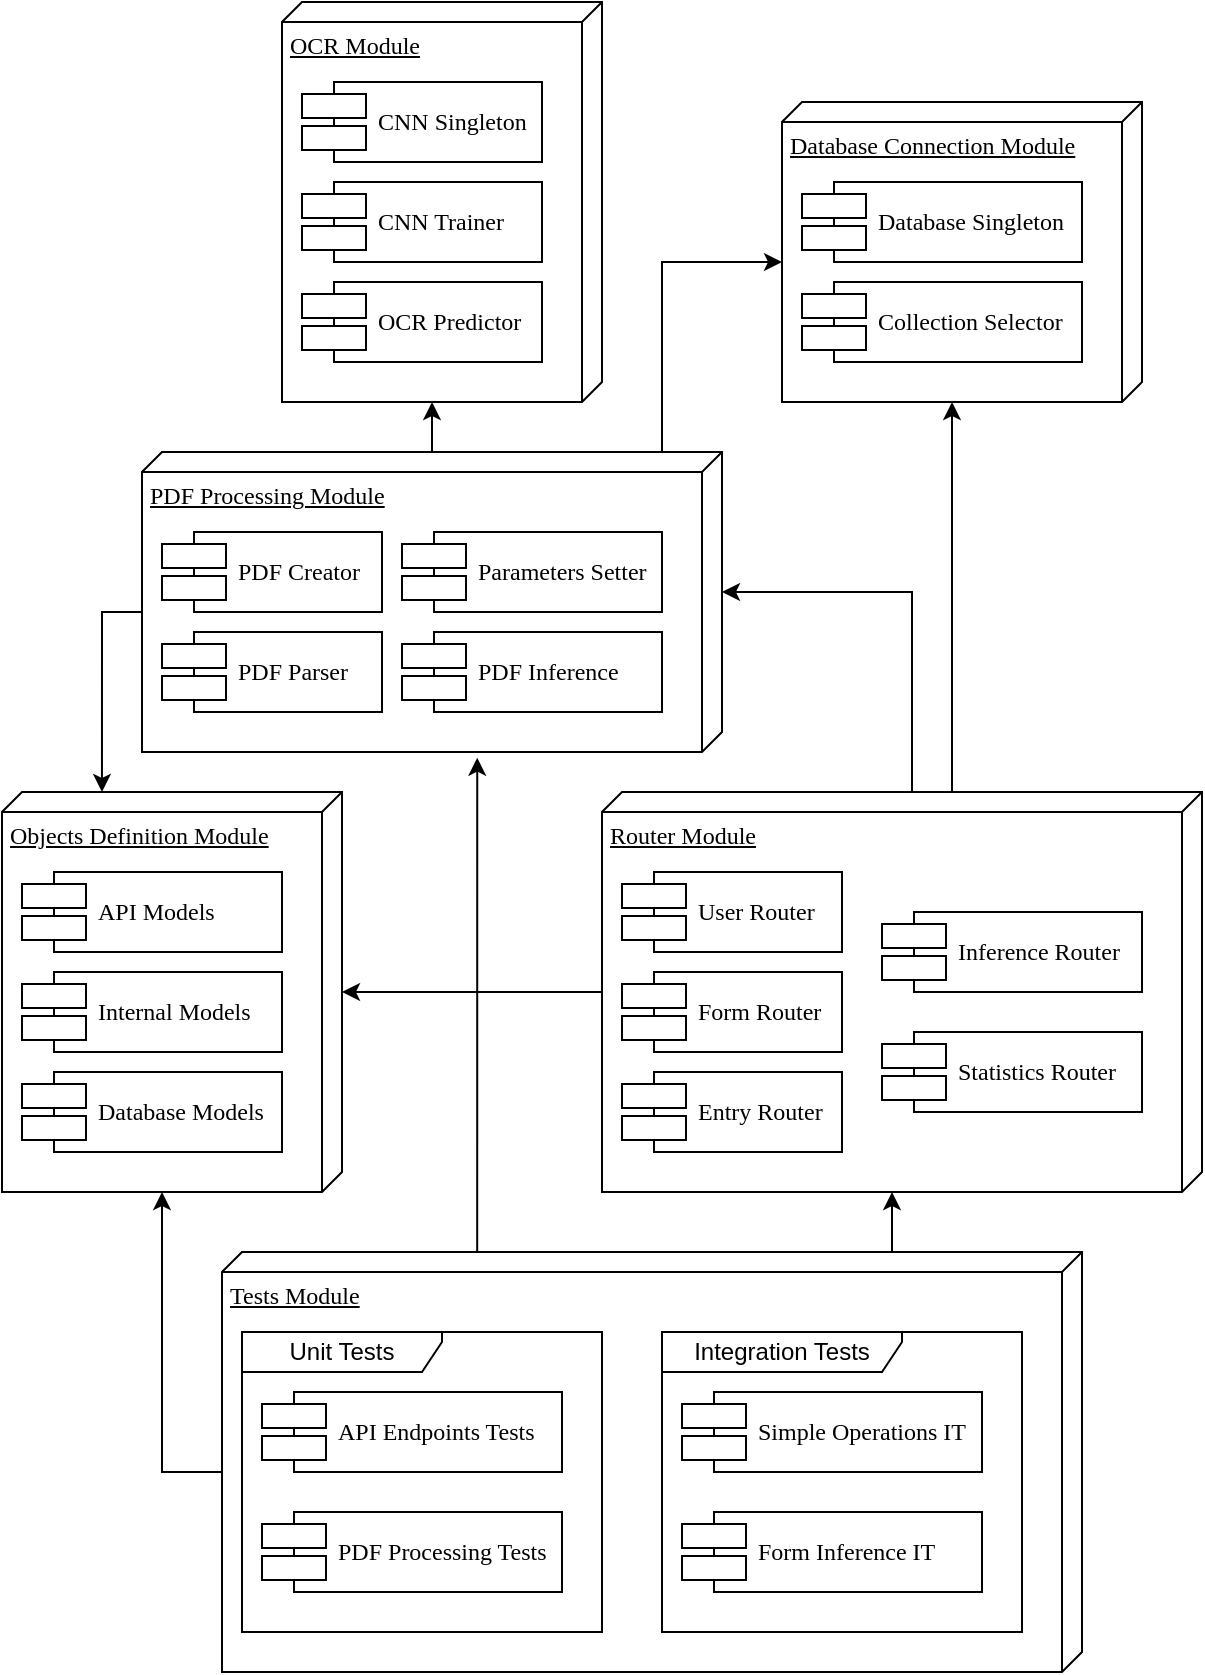 <mxfile version="18.1.1" type="device"><diagram name="Page-1" id="5f0bae14-7c28-e335-631c-24af17079c00"><mxGraphModel dx="2881" dy="1019" grid="1" gridSize="10" guides="1" tooltips="1" connect="1" arrows="1" fold="1" page="1" pageScale="1" pageWidth="1100" pageHeight="850" background="none" math="0" shadow="0"><root><mxCell id="0"/><mxCell id="1" parent="0"/><mxCell id="d-YfphxyM37iJX7y1zu0-49" style="edgeStyle=orthogonalEdgeStyle;rounded=0;orthogonalLoop=1;jettySize=auto;html=1;exitX=0;exitY=0;exitDx=105;exitDy=300;exitPerimeter=0;" edge="1" parent="1" source="39150e848f15840c-1" target="d-YfphxyM37iJX7y1zu0-26"><mxGeometry relative="1" as="geometry"><Array as="points"><mxPoint x="-640" y="560"/></Array></mxGeometry></mxCell><mxCell id="d-YfphxyM37iJX7y1zu0-56" style="edgeStyle=orthogonalEdgeStyle;rounded=0;orthogonalLoop=1;jettySize=auto;html=1;exitX=0;exitY=0;exitDx=0;exitDy=145;exitPerimeter=0;entryX=0;entryY=0;entryDx=150;entryDy=95;entryPerimeter=0;" edge="1" parent="1" source="39150e848f15840c-1" target="d-YfphxyM37iJX7y1zu0-21"><mxGeometry relative="1" as="geometry"><Array as="points"><mxPoint x="-465" y="460"/></Array></mxGeometry></mxCell><mxCell id="d-YfphxyM37iJX7y1zu0-60" style="edgeStyle=orthogonalEdgeStyle;rounded=0;orthogonalLoop=1;jettySize=auto;html=1;exitX=0;exitY=0;exitDx=0;exitDy=145;exitPerimeter=0;entryX=0;entryY=0;entryDx=70;entryDy=0;entryPerimeter=0;" edge="1" parent="1" source="39150e848f15840c-1" target="d-YfphxyM37iJX7y1zu0-15"><mxGeometry relative="1" as="geometry"/></mxCell><mxCell id="39150e848f15840c-1" value="Router Module" style="verticalAlign=top;align=left;spacingTop=8;spacingLeft=2;spacingRight=12;shape=cube;size=10;direction=south;fontStyle=4;html=1;rounded=0;shadow=0;comic=0;labelBackgroundColor=none;strokeWidth=1;fontFamily=Verdana;fontSize=12" parent="1" vertex="1"><mxGeometry x="-640" y="460" width="300" height="200" as="geometry"/></mxCell><mxCell id="39150e848f15840c-5" value="User Router" style="shape=component;align=left;spacingLeft=36;rounded=0;shadow=0;comic=0;labelBackgroundColor=none;strokeWidth=1;fontFamily=Verdana;fontSize=12;html=1;" parent="1" vertex="1"><mxGeometry x="-630" y="500" width="110" height="40" as="geometry"/></mxCell><mxCell id="d-YfphxyM37iJX7y1zu0-2" value="Form Router" style="shape=component;align=left;spacingLeft=36;rounded=0;shadow=0;comic=0;labelBackgroundColor=none;strokeWidth=1;fontFamily=Verdana;fontSize=12;html=1;" vertex="1" parent="1"><mxGeometry x="-630" y="550" width="110" height="40" as="geometry"/></mxCell><mxCell id="d-YfphxyM37iJX7y1zu0-3" value="Entry Router" style="shape=component;align=left;spacingLeft=36;rounded=0;shadow=0;comic=0;labelBackgroundColor=none;strokeWidth=1;fontFamily=Verdana;fontSize=12;html=1;" vertex="1" parent="1"><mxGeometry x="-630" y="600" width="110" height="40" as="geometry"/></mxCell><mxCell id="d-YfphxyM37iJX7y1zu0-4" value="Inference Router" style="shape=component;align=left;spacingLeft=36;rounded=0;shadow=0;comic=0;labelBackgroundColor=none;strokeWidth=1;fontFamily=Verdana;fontSize=12;html=1;" vertex="1" parent="1"><mxGeometry x="-500" y="520" width="130" height="40" as="geometry"/></mxCell><mxCell id="d-YfphxyM37iJX7y1zu0-5" value="Statistics Router" style="shape=component;align=left;spacingLeft=36;rounded=0;shadow=0;comic=0;labelBackgroundColor=none;strokeWidth=1;fontFamily=Verdana;fontSize=12;html=1;" vertex="1" parent="1"><mxGeometry x="-500" y="580" width="130" height="40" as="geometry"/></mxCell><mxCell id="d-YfphxyM37iJX7y1zu0-6" value="OCR Module" style="verticalAlign=top;align=left;spacingTop=8;spacingLeft=2;spacingRight=12;shape=cube;size=10;direction=south;fontStyle=4;html=1;rounded=0;shadow=0;comic=0;labelBackgroundColor=none;strokeWidth=1;fontFamily=Verdana;fontSize=12" vertex="1" parent="1"><mxGeometry x="-800" y="65" width="160" height="200" as="geometry"/></mxCell><mxCell id="d-YfphxyM37iJX7y1zu0-7" value="CNN Singleton" style="shape=component;align=left;spacingLeft=36;rounded=0;shadow=0;comic=0;labelBackgroundColor=none;strokeWidth=1;fontFamily=Verdana;fontSize=12;html=1;" vertex="1" parent="1"><mxGeometry x="-790" y="105" width="120" height="40" as="geometry"/></mxCell><mxCell id="d-YfphxyM37iJX7y1zu0-8" value="CNN Trainer" style="shape=component;align=left;spacingLeft=36;rounded=0;shadow=0;comic=0;labelBackgroundColor=none;strokeWidth=1;fontFamily=Verdana;fontSize=12;html=1;" vertex="1" parent="1"><mxGeometry x="-790" y="155" width="120" height="40" as="geometry"/></mxCell><mxCell id="d-YfphxyM37iJX7y1zu0-9" value="OCR Predictor" style="shape=component;align=left;spacingLeft=36;rounded=0;shadow=0;comic=0;labelBackgroundColor=none;strokeWidth=1;fontFamily=Verdana;fontSize=12;html=1;" vertex="1" parent="1"><mxGeometry x="-790" y="205" width="120" height="40" as="geometry"/></mxCell><mxCell id="d-YfphxyM37iJX7y1zu0-51" style="edgeStyle=orthogonalEdgeStyle;rounded=0;orthogonalLoop=1;jettySize=auto;html=1;exitX=0;exitY=0;exitDx=0;exitDy=140;exitPerimeter=0;entryX=0;entryY=0;entryDx=200;entryDy=85;entryPerimeter=0;" edge="1" parent="1" source="d-YfphxyM37iJX7y1zu0-15" target="d-YfphxyM37iJX7y1zu0-6"><mxGeometry relative="1" as="geometry"/></mxCell><mxCell id="d-YfphxyM37iJX7y1zu0-53" style="edgeStyle=orthogonalEdgeStyle;rounded=0;orthogonalLoop=1;jettySize=auto;html=1;exitX=0;exitY=0;exitDx=0;exitDy=140;exitPerimeter=0;entryX=0;entryY=0;entryDx=80;entryDy=180;entryPerimeter=0;" edge="1" parent="1" source="d-YfphxyM37iJX7y1zu0-15" target="d-YfphxyM37iJX7y1zu0-21"><mxGeometry relative="1" as="geometry"><Array as="points"><mxPoint x="-610" y="290"/><mxPoint x="-610" y="195"/></Array></mxGeometry></mxCell><mxCell id="d-YfphxyM37iJX7y1zu0-65" style="edgeStyle=orthogonalEdgeStyle;rounded=0;orthogonalLoop=1;jettySize=auto;html=1;exitX=0;exitY=0;exitDx=80;exitDy=290;exitPerimeter=0;entryX=0;entryY=0.706;entryDx=0;entryDy=0;entryPerimeter=0;" edge="1" parent="1" source="d-YfphxyM37iJX7y1zu0-15" target="d-YfphxyM37iJX7y1zu0-26"><mxGeometry relative="1" as="geometry"/></mxCell><mxCell id="d-YfphxyM37iJX7y1zu0-15" value="PDF Processing Module" style="verticalAlign=top;align=left;spacingTop=8;spacingLeft=2;spacingRight=12;shape=cube;size=10;direction=south;fontStyle=4;html=1;rounded=0;shadow=0;comic=0;labelBackgroundColor=none;strokeWidth=1;fontFamily=Verdana;fontSize=12" vertex="1" parent="1"><mxGeometry x="-870" y="290" width="290" height="150" as="geometry"/></mxCell><mxCell id="d-YfphxyM37iJX7y1zu0-16" value="PDF Creator" style="shape=component;align=left;spacingLeft=36;rounded=0;shadow=0;comic=0;labelBackgroundColor=none;strokeWidth=1;fontFamily=Verdana;fontSize=12;html=1;" vertex="1" parent="1"><mxGeometry x="-860" y="330" width="110" height="40" as="geometry"/></mxCell><mxCell id="d-YfphxyM37iJX7y1zu0-17" value="PDF Parser" style="shape=component;align=left;spacingLeft=36;rounded=0;shadow=0;comic=0;labelBackgroundColor=none;strokeWidth=1;fontFamily=Verdana;fontSize=12;html=1;" vertex="1" parent="1"><mxGeometry x="-860" y="380" width="110" height="40" as="geometry"/></mxCell><mxCell id="d-YfphxyM37iJX7y1zu0-18" value="PDF Inference" style="shape=component;align=left;spacingLeft=36;rounded=0;shadow=0;comic=0;labelBackgroundColor=none;strokeWidth=1;fontFamily=Verdana;fontSize=12;html=1;" vertex="1" parent="1"><mxGeometry x="-740" y="380" width="130" height="40" as="geometry"/></mxCell><mxCell id="d-YfphxyM37iJX7y1zu0-19" value="Parameters Setter" style="shape=component;align=left;spacingLeft=36;rounded=0;shadow=0;comic=0;labelBackgroundColor=none;strokeWidth=1;fontFamily=Verdana;fontSize=12;html=1;" vertex="1" parent="1"><mxGeometry x="-740" y="330" width="130" height="40" as="geometry"/></mxCell><mxCell id="d-YfphxyM37iJX7y1zu0-21" value="Database Connection Module" style="verticalAlign=top;align=left;spacingTop=8;spacingLeft=2;spacingRight=12;shape=cube;size=10;direction=south;fontStyle=4;html=1;rounded=0;shadow=0;comic=0;labelBackgroundColor=none;strokeWidth=1;fontFamily=Verdana;fontSize=12" vertex="1" parent="1"><mxGeometry x="-550" y="115" width="180" height="150" as="geometry"/></mxCell><mxCell id="d-YfphxyM37iJX7y1zu0-22" value="Database Singleton" style="shape=component;align=left;spacingLeft=36;rounded=0;shadow=0;comic=0;labelBackgroundColor=none;strokeWidth=1;fontFamily=Verdana;fontSize=12;html=1;" vertex="1" parent="1"><mxGeometry x="-540" y="155" width="140" height="40" as="geometry"/></mxCell><mxCell id="d-YfphxyM37iJX7y1zu0-23" value="Collection Selector" style="shape=component;align=left;spacingLeft=36;rounded=0;shadow=0;comic=0;labelBackgroundColor=none;strokeWidth=1;fontFamily=Verdana;fontSize=12;html=1;" vertex="1" parent="1"><mxGeometry x="-540" y="205" width="140" height="40" as="geometry"/></mxCell><mxCell id="d-YfphxyM37iJX7y1zu0-26" value="Objects Definition Module" style="verticalAlign=top;align=left;spacingTop=8;spacingLeft=2;spacingRight=12;shape=cube;size=10;direction=south;fontStyle=4;html=1;rounded=0;shadow=0;comic=0;labelBackgroundColor=none;strokeWidth=1;fontFamily=Verdana;fontSize=12" vertex="1" parent="1"><mxGeometry x="-940" y="460" width="170" height="200" as="geometry"/></mxCell><mxCell id="d-YfphxyM37iJX7y1zu0-27" value="API Models" style="shape=component;align=left;spacingLeft=36;rounded=0;shadow=0;comic=0;labelBackgroundColor=none;strokeWidth=1;fontFamily=Verdana;fontSize=12;html=1;" vertex="1" parent="1"><mxGeometry x="-930" y="500" width="130" height="40" as="geometry"/></mxCell><mxCell id="d-YfphxyM37iJX7y1zu0-28" value="Internal Models" style="shape=component;align=left;spacingLeft=36;rounded=0;shadow=0;comic=0;labelBackgroundColor=none;strokeWidth=1;fontFamily=Verdana;fontSize=12;html=1;" vertex="1" parent="1"><mxGeometry x="-930" y="550" width="130" height="40" as="geometry"/></mxCell><mxCell id="d-YfphxyM37iJX7y1zu0-29" value="Database Models" style="shape=component;align=left;spacingLeft=36;rounded=0;shadow=0;comic=0;labelBackgroundColor=none;strokeWidth=1;fontFamily=Verdana;fontSize=12;html=1;" vertex="1" parent="1"><mxGeometry x="-930" y="600" width="130" height="40" as="geometry"/></mxCell><mxCell id="d-YfphxyM37iJX7y1zu0-57" style="edgeStyle=orthogonalEdgeStyle;rounded=0;orthogonalLoop=1;jettySize=auto;html=1;exitX=0;exitY=0;exitDx=0;exitDy=210;exitPerimeter=0;entryX=0;entryY=0;entryDx=200;entryDy=155;entryPerimeter=0;" edge="1" parent="1" source="d-YfphxyM37iJX7y1zu0-36" target="39150e848f15840c-1"><mxGeometry relative="1" as="geometry"><Array as="points"><mxPoint x="-495" y="690"/></Array></mxGeometry></mxCell><mxCell id="d-YfphxyM37iJX7y1zu0-59" style="edgeStyle=orthogonalEdgeStyle;rounded=0;orthogonalLoop=1;jettySize=auto;html=1;exitX=0;exitY=0;exitDx=110;exitDy=430;exitPerimeter=0;entryX=0;entryY=0;entryDx=200;entryDy=90;entryPerimeter=0;" edge="1" parent="1" source="d-YfphxyM37iJX7y1zu0-36" target="d-YfphxyM37iJX7y1zu0-26"><mxGeometry relative="1" as="geometry"/></mxCell><mxCell id="d-YfphxyM37iJX7y1zu0-61" style="edgeStyle=orthogonalEdgeStyle;rounded=0;orthogonalLoop=1;jettySize=auto;html=1;exitX=0;exitY=0;exitDx=0;exitDy=210;exitPerimeter=0;entryX=1.019;entryY=0.422;entryDx=0;entryDy=0;entryPerimeter=0;" edge="1" parent="1" source="d-YfphxyM37iJX7y1zu0-36" target="d-YfphxyM37iJX7y1zu0-15"><mxGeometry relative="1" as="geometry"><Array as="points"><mxPoint x="-702" y="690"/></Array></mxGeometry></mxCell><mxCell id="d-YfphxyM37iJX7y1zu0-36" value="Tests Module" style="verticalAlign=top;align=left;spacingTop=8;spacingLeft=2;spacingRight=12;shape=cube;size=10;direction=south;fontStyle=4;html=1;rounded=0;shadow=0;comic=0;labelBackgroundColor=none;strokeWidth=1;fontFamily=Verdana;fontSize=12" vertex="1" parent="1"><mxGeometry x="-830" y="690" width="430" height="210" as="geometry"/></mxCell><mxCell id="d-YfphxyM37iJX7y1zu0-41" value="Unit Tests" style="shape=umlFrame;whiteSpace=wrap;html=1;width=100;height=20;" vertex="1" parent="1"><mxGeometry x="-820" y="730" width="180" height="150" as="geometry"/></mxCell><mxCell id="d-YfphxyM37iJX7y1zu0-37" value="API Endpoints Tests" style="shape=component;align=left;spacingLeft=36;rounded=0;shadow=0;comic=0;labelBackgroundColor=none;strokeWidth=1;fontFamily=Verdana;fontSize=12;html=1;" vertex="1" parent="1"><mxGeometry x="-810" y="760" width="150" height="40" as="geometry"/></mxCell><mxCell id="d-YfphxyM37iJX7y1zu0-38" value="PDF Processing Tests" style="shape=component;align=left;spacingLeft=36;rounded=0;shadow=0;comic=0;labelBackgroundColor=none;strokeWidth=1;fontFamily=Verdana;fontSize=12;html=1;" vertex="1" parent="1"><mxGeometry x="-810" y="820" width="150" height="40" as="geometry"/></mxCell><mxCell id="d-YfphxyM37iJX7y1zu0-43" value="Integration Tests" style="shape=umlFrame;whiteSpace=wrap;html=1;width=120;height=20;" vertex="1" parent="1"><mxGeometry x="-610" y="730" width="180" height="150" as="geometry"/></mxCell><mxCell id="d-YfphxyM37iJX7y1zu0-44" value="Simple Operations IT" style="shape=component;align=left;spacingLeft=36;rounded=0;shadow=0;comic=0;labelBackgroundColor=none;strokeWidth=1;fontFamily=Verdana;fontSize=12;html=1;" vertex="1" parent="1"><mxGeometry x="-600" y="760" width="150" height="40" as="geometry"/></mxCell><mxCell id="d-YfphxyM37iJX7y1zu0-45" value="Form Inference IT" style="shape=component;align=left;spacingLeft=36;rounded=0;shadow=0;comic=0;labelBackgroundColor=none;strokeWidth=1;fontFamily=Verdana;fontSize=12;html=1;" vertex="1" parent="1"><mxGeometry x="-600" y="820" width="150" height="40" as="geometry"/></mxCell></root></mxGraphModel></diagram></mxfile>